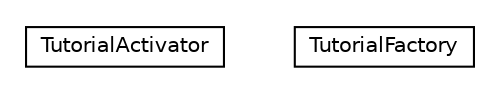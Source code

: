 #!/usr/local/bin/dot
#
# Class diagram 
# Generated by UMLGraph version R5_6-24-gf6e263 (http://www.umlgraph.org/)
#

digraph G {
	edge [fontname="Helvetica",fontsize=10,labelfontname="Helvetica",labelfontsize=10];
	node [fontname="Helvetica",fontsize=10,shape=plaintext];
	nodesep=0.25;
	ranksep=0.5;
	// org.universAAL.ontology.TutorialActivator
	c1373 [label=<<table title="org.universAAL.ontology.TutorialActivator" border="0" cellborder="1" cellspacing="0" cellpadding="2" port="p" href="./TutorialActivator.html">
		<tr><td><table border="0" cellspacing="0" cellpadding="1">
<tr><td align="center" balign="center"> TutorialActivator </td></tr>
		</table></td></tr>
		</table>>, URL="./TutorialActivator.html", fontname="Helvetica", fontcolor="black", fontsize=10.0];
	// org.universAAL.ontology.TutorialFactory
	c1374 [label=<<table title="org.universAAL.ontology.TutorialFactory" border="0" cellborder="1" cellspacing="0" cellpadding="2" port="p" href="./TutorialFactory.html">
		<tr><td><table border="0" cellspacing="0" cellpadding="1">
<tr><td align="center" balign="center"> TutorialFactory </td></tr>
		</table></td></tr>
		</table>>, URL="./TutorialFactory.html", fontname="Helvetica", fontcolor="black", fontsize=10.0];
}

